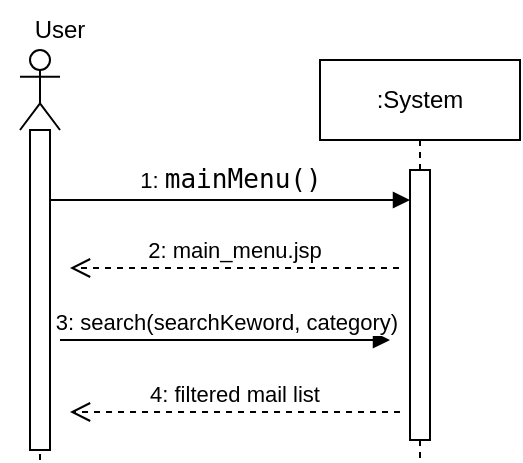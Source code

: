 <mxfile version="24.4.4" type="device">
  <diagram name="페이지-1" id="hKb_oDDfv6RiXR2AsoDt">
    <mxGraphModel dx="377" dy="409" grid="1" gridSize="10" guides="1" tooltips="1" connect="1" arrows="1" fold="1" page="1" pageScale="1" pageWidth="827" pageHeight="1169" math="0" shadow="0">
      <root>
        <mxCell id="0" />
        <mxCell id="1" parent="0" />
        <mxCell id="S8HFpGUDUiRMA5G_zweh-30" value="4: filtered mail list" style="html=1;verticalAlign=bottom;endArrow=open;dashed=1;endSize=8;curved=0;rounded=0;" parent="1" edge="1">
          <mxGeometry x="0.004" relative="1" as="geometry">
            <mxPoint x="750" y="456" as="sourcePoint" />
            <mxPoint x="585" y="456" as="targetPoint" />
            <mxPoint as="offset" />
          </mxGeometry>
        </mxCell>
        <mxCell id="S8HFpGUDUiRMA5G_zweh-31" value="3: search(searchKeword, category)" style="html=1;verticalAlign=bottom;endArrow=block;curved=0;rounded=0;" parent="1" edge="1">
          <mxGeometry x="-0.001" width="80" relative="1" as="geometry">
            <mxPoint x="580" y="420" as="sourcePoint" />
            <mxPoint x="745" y="420" as="targetPoint" />
            <mxPoint as="offset" />
          </mxGeometry>
        </mxCell>
        <mxCell id="S8HFpGUDUiRMA5G_zweh-32" value="" style="shape=umlLifeline;perimeter=lifelinePerimeter;whiteSpace=wrap;html=1;container=1;dropTarget=0;collapsible=0;recursiveResize=0;outlineConnect=0;portConstraint=eastwest;newEdgeStyle={&quot;curved&quot;:0,&quot;rounded&quot;:0};participant=umlActor;" parent="1" vertex="1">
          <mxGeometry x="560" y="275" width="20" height="205" as="geometry" />
        </mxCell>
        <mxCell id="S8HFpGUDUiRMA5G_zweh-33" value="" style="html=1;points=[[0,0,0,0,5],[0,1,0,0,-5],[1,0,0,0,5],[1,1,0,0,-5]];perimeter=orthogonalPerimeter;outlineConnect=0;targetShapes=umlLifeline;portConstraint=eastwest;newEdgeStyle={&quot;curved&quot;:0,&quot;rounded&quot;:0};" parent="S8HFpGUDUiRMA5G_zweh-32" vertex="1">
          <mxGeometry x="5" y="40" width="10" height="160" as="geometry" />
        </mxCell>
        <mxCell id="S8HFpGUDUiRMA5G_zweh-34" value="User" style="text;html=1;align=center;verticalAlign=middle;whiteSpace=wrap;rounded=0;" parent="1" vertex="1">
          <mxGeometry x="550" y="250" width="60" height="30" as="geometry" />
        </mxCell>
        <mxCell id="S8HFpGUDUiRMA5G_zweh-35" value="&lt;span style=&quot;background-color: rgb(255, 255, 255);&quot;&gt;1:&amp;nbsp;&lt;span style=&quot;font-family: &amp;quot;JetBrains Mono&amp;quot;, monospace; font-size: 9.8pt;&quot;&gt;mainMenu()&lt;/span&gt;&lt;/span&gt;" style="html=1;verticalAlign=bottom;endArrow=block;curved=0;rounded=0;" parent="1" source="S8HFpGUDUiRMA5G_zweh-33" target="S8HFpGUDUiRMA5G_zweh-38" edge="1">
          <mxGeometry width="80" relative="1" as="geometry">
            <mxPoint x="590" y="340" as="sourcePoint" />
            <mxPoint x="690" y="340" as="targetPoint" />
            <Array as="points">
              <mxPoint x="670" y="350" />
            </Array>
            <mxPoint as="offset" />
          </mxGeometry>
        </mxCell>
        <mxCell id="S8HFpGUDUiRMA5G_zweh-36" value="2: main_menu.jsp" style="html=1;verticalAlign=bottom;endArrow=open;dashed=1;endSize=8;curved=0;rounded=0;" parent="1" edge="1">
          <mxGeometry x="0.002" relative="1" as="geometry">
            <mxPoint x="749.5" y="384" as="sourcePoint" />
            <mxPoint x="585" y="384" as="targetPoint" />
            <mxPoint as="offset" />
          </mxGeometry>
        </mxCell>
        <mxCell id="S8HFpGUDUiRMA5G_zweh-37" value=":System" style="shape=umlLifeline;perimeter=lifelinePerimeter;whiteSpace=wrap;html=1;container=1;dropTarget=0;collapsible=0;recursiveResize=0;outlineConnect=0;portConstraint=eastwest;newEdgeStyle={&quot;edgeStyle&quot;:&quot;elbowEdgeStyle&quot;,&quot;elbow&quot;:&quot;vertical&quot;,&quot;curved&quot;:0,&quot;rounded&quot;:0};" parent="1" vertex="1">
          <mxGeometry x="710" y="280" width="100" height="200" as="geometry" />
        </mxCell>
        <mxCell id="S8HFpGUDUiRMA5G_zweh-38" value="" style="html=1;points=[[0,0,0,0,5],[0,1,0,0,-5],[1,0,0,0,5],[1,1,0,0,-5]];perimeter=orthogonalPerimeter;outlineConnect=0;targetShapes=umlLifeline;portConstraint=eastwest;newEdgeStyle={&quot;curved&quot;:0,&quot;rounded&quot;:0};" parent="S8HFpGUDUiRMA5G_zweh-37" vertex="1">
          <mxGeometry x="45" y="55" width="10" height="135" as="geometry" />
        </mxCell>
      </root>
    </mxGraphModel>
  </diagram>
</mxfile>
